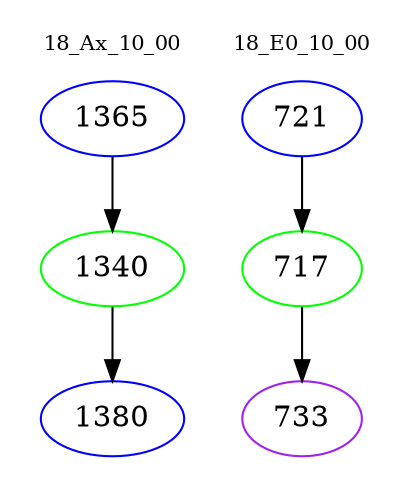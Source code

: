 digraph{
subgraph cluster_0 {
color = white
label = "18_Ax_10_00";
fontsize=10;
T0_1365 [label="1365", color="blue"]
T0_1365 -> T0_1340 [color="black"]
T0_1340 [label="1340", color="green"]
T0_1340 -> T0_1380 [color="black"]
T0_1380 [label="1380", color="blue"]
}
subgraph cluster_1 {
color = white
label = "18_E0_10_00";
fontsize=10;
T1_721 [label="721", color="blue"]
T1_721 -> T1_717 [color="black"]
T1_717 [label="717", color="green"]
T1_717 -> T1_733 [color="black"]
T1_733 [label="733", color="purple"]
}
}
